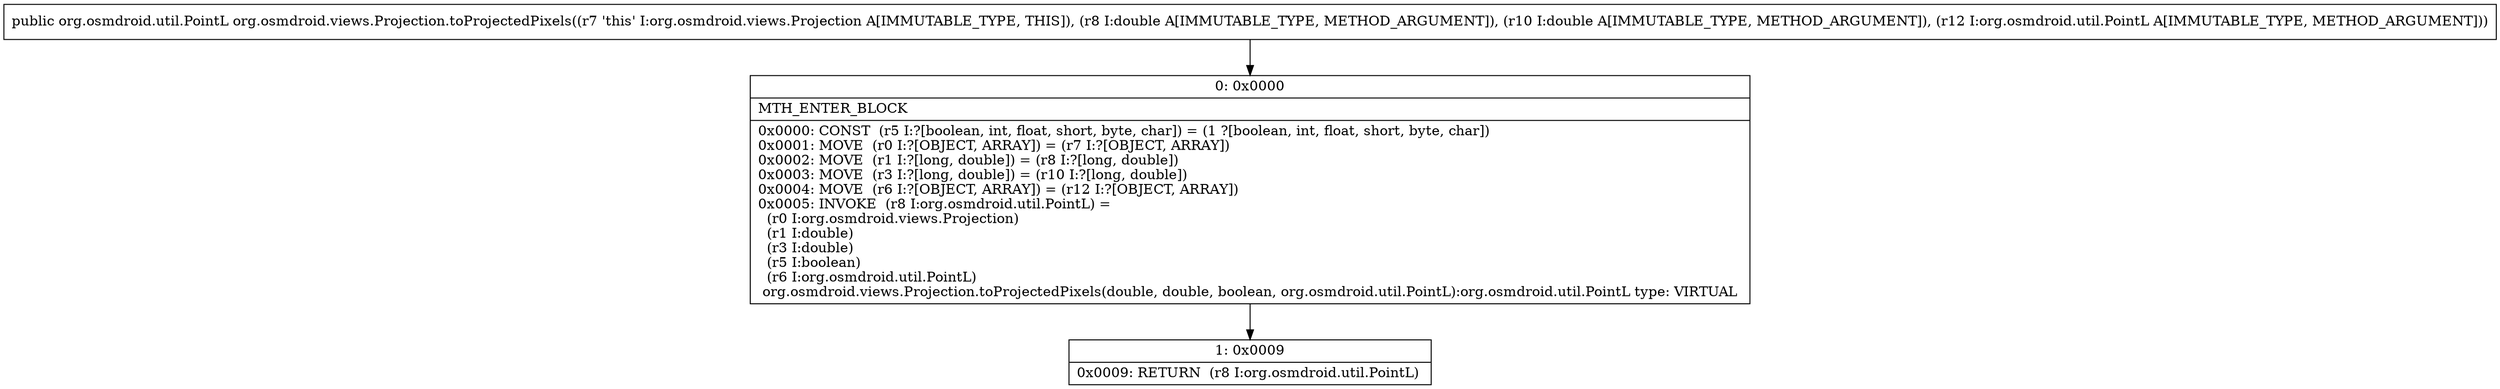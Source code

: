 digraph "CFG fororg.osmdroid.views.Projection.toProjectedPixels(DDLorg\/osmdroid\/util\/PointL;)Lorg\/osmdroid\/util\/PointL;" {
Node_0 [shape=record,label="{0\:\ 0x0000|MTH_ENTER_BLOCK\l|0x0000: CONST  (r5 I:?[boolean, int, float, short, byte, char]) = (1 ?[boolean, int, float, short, byte, char]) \l0x0001: MOVE  (r0 I:?[OBJECT, ARRAY]) = (r7 I:?[OBJECT, ARRAY]) \l0x0002: MOVE  (r1 I:?[long, double]) = (r8 I:?[long, double]) \l0x0003: MOVE  (r3 I:?[long, double]) = (r10 I:?[long, double]) \l0x0004: MOVE  (r6 I:?[OBJECT, ARRAY]) = (r12 I:?[OBJECT, ARRAY]) \l0x0005: INVOKE  (r8 I:org.osmdroid.util.PointL) = \l  (r0 I:org.osmdroid.views.Projection)\l  (r1 I:double)\l  (r3 I:double)\l  (r5 I:boolean)\l  (r6 I:org.osmdroid.util.PointL)\l org.osmdroid.views.Projection.toProjectedPixels(double, double, boolean, org.osmdroid.util.PointL):org.osmdroid.util.PointL type: VIRTUAL \l}"];
Node_1 [shape=record,label="{1\:\ 0x0009|0x0009: RETURN  (r8 I:org.osmdroid.util.PointL) \l}"];
MethodNode[shape=record,label="{public org.osmdroid.util.PointL org.osmdroid.views.Projection.toProjectedPixels((r7 'this' I:org.osmdroid.views.Projection A[IMMUTABLE_TYPE, THIS]), (r8 I:double A[IMMUTABLE_TYPE, METHOD_ARGUMENT]), (r10 I:double A[IMMUTABLE_TYPE, METHOD_ARGUMENT]), (r12 I:org.osmdroid.util.PointL A[IMMUTABLE_TYPE, METHOD_ARGUMENT])) }"];
MethodNode -> Node_0;
Node_0 -> Node_1;
}

